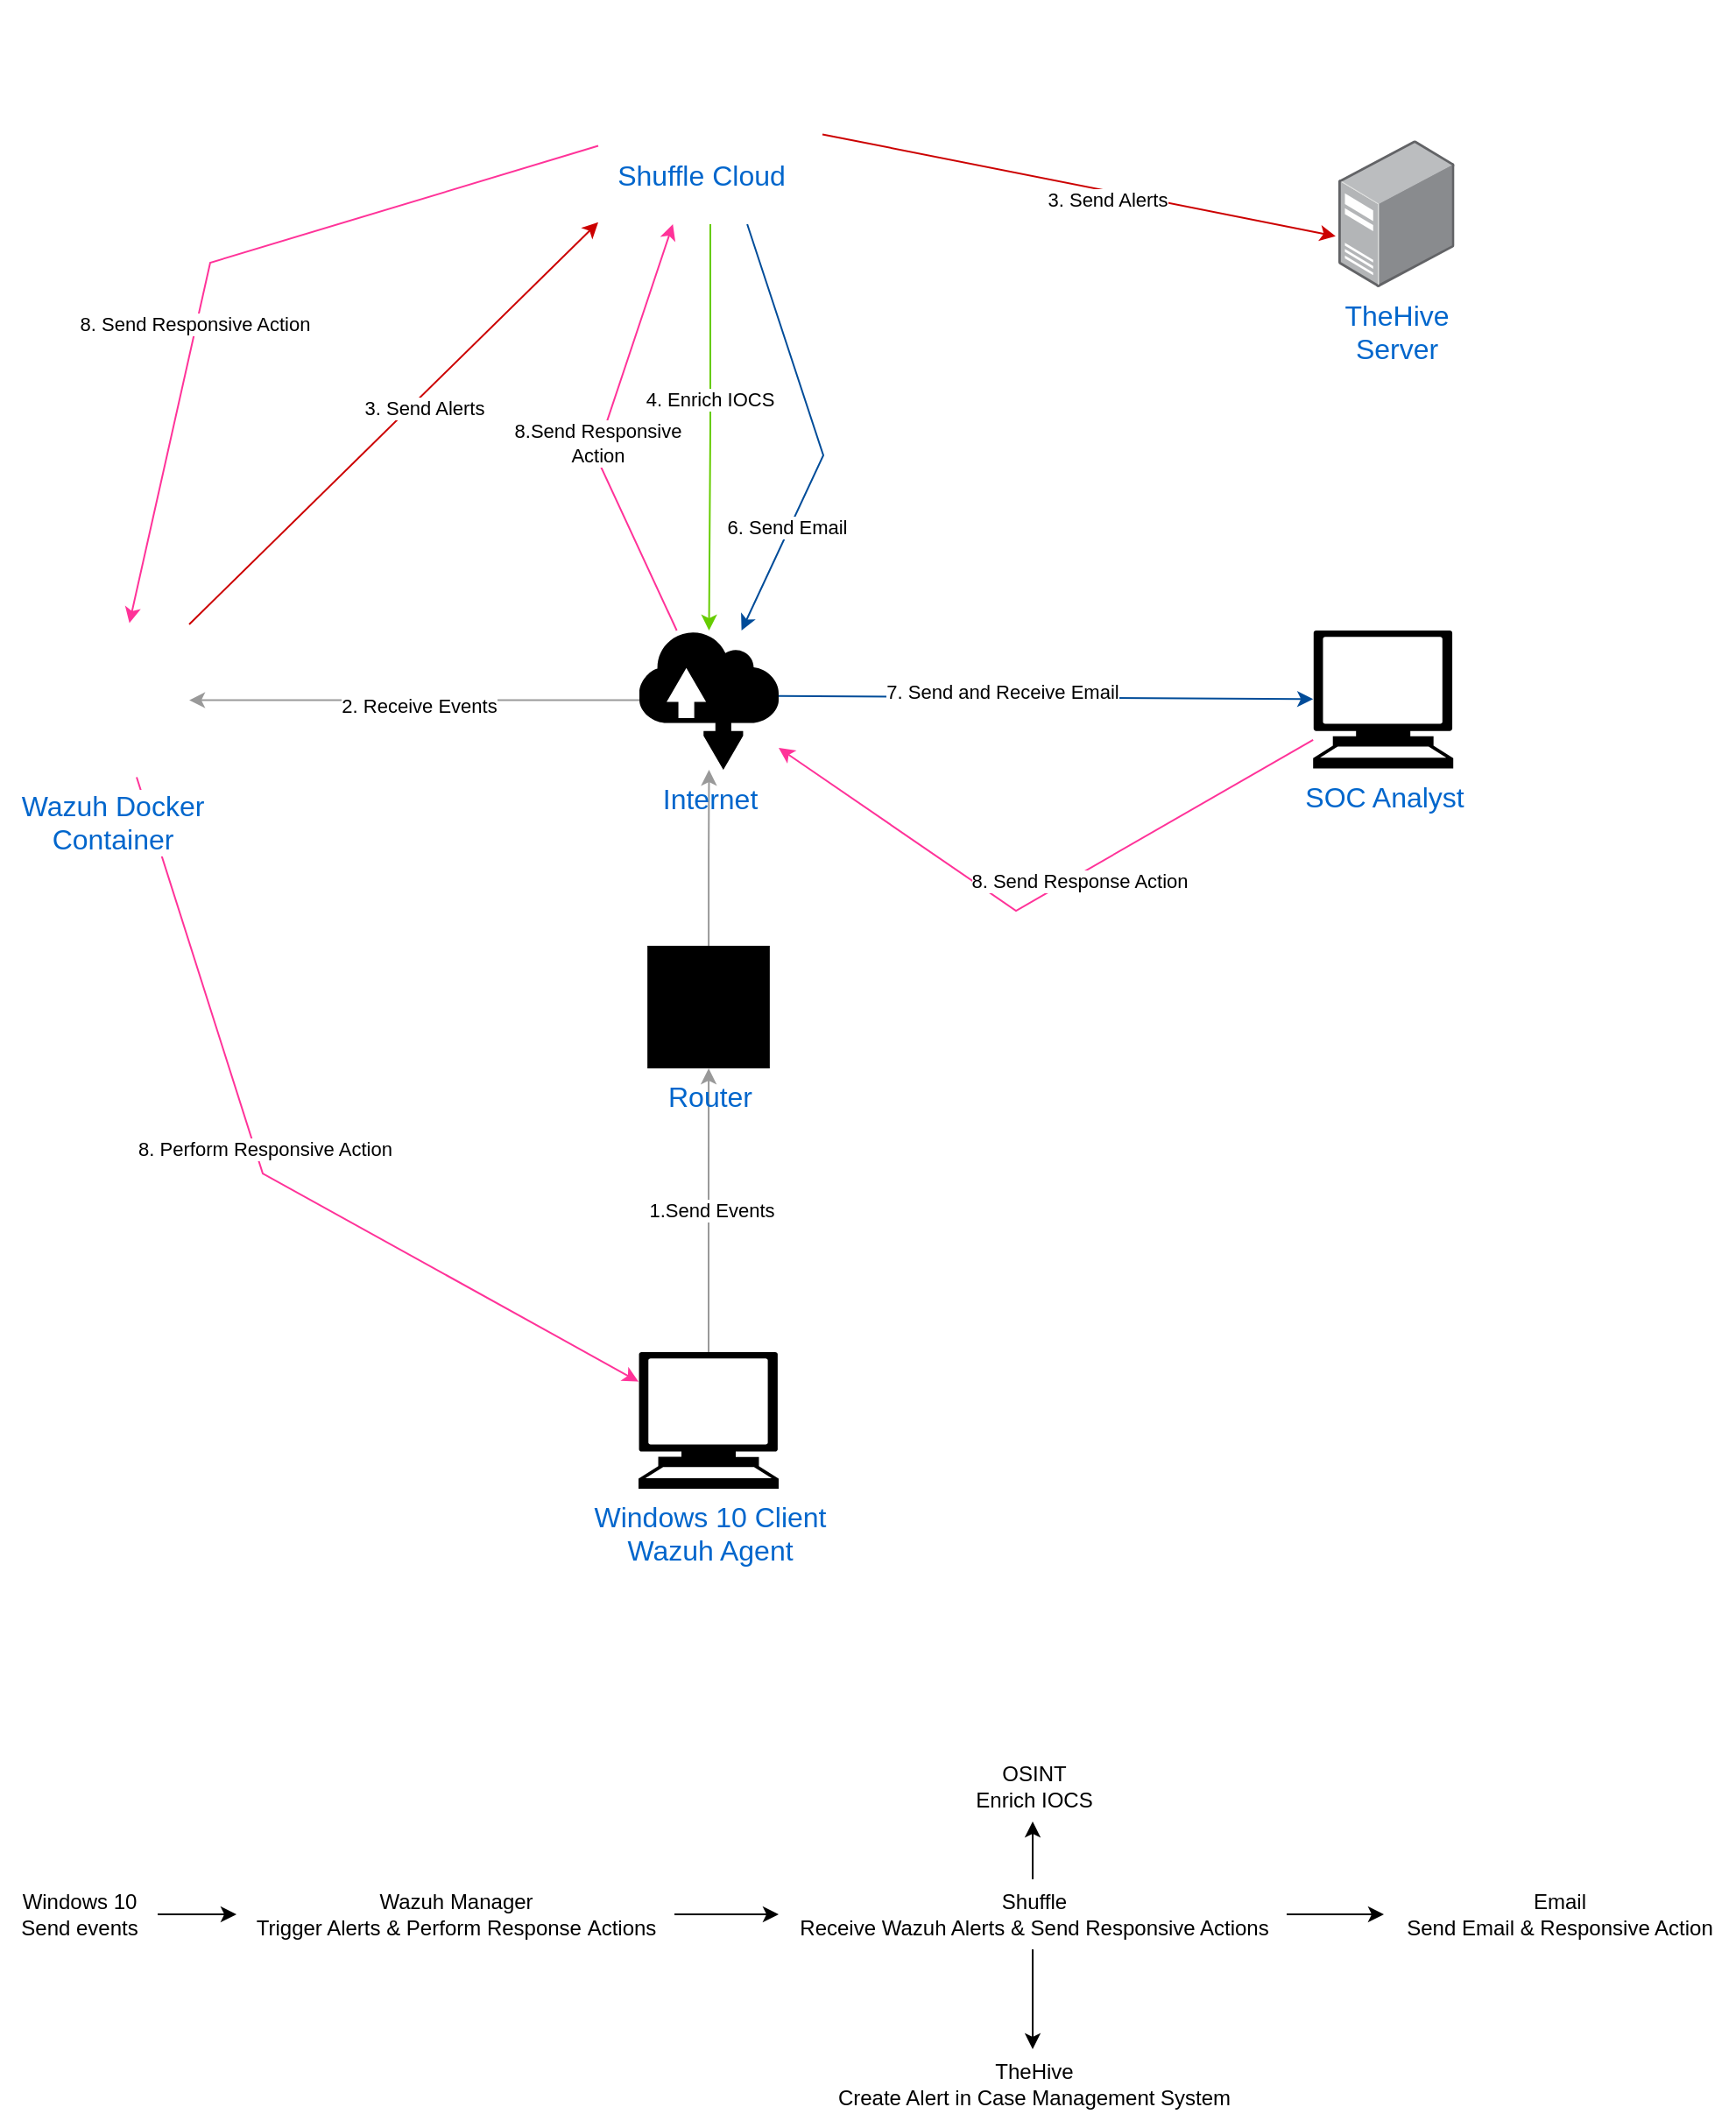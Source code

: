 <mxfile version="26.0.14">
  <diagram name="Page-1" id="BD34WWjabv434RT4bymT">
    <mxGraphModel dx="1434" dy="1886" grid="1" gridSize="10" guides="1" tooltips="1" connect="1" arrows="1" fold="1" page="1" pageScale="1" pageWidth="850" pageHeight="1100" math="0" shadow="0">
      <root>
        <mxCell id="0" />
        <mxCell id="1" parent="0" />
        <mxCell id="uMUd2mh9hgz1i7TkNqJM-9" value="" style="edgeStyle=orthogonalEdgeStyle;rounded=0;orthogonalLoop=1;jettySize=auto;html=1;startArrow=none;startFill=0;fillColor=#bac8d3;strokeColor=#999999;" parent="1" source="lCO3NbEjjlJhZ-IC5igI-14" target="uMUd2mh9hgz1i7TkNqJM-3" edge="1">
          <mxGeometry relative="1" as="geometry">
            <mxPoint x="425" y="470" as="sourcePoint" />
          </mxGeometry>
        </mxCell>
        <mxCell id="uMUd2mh9hgz1i7TkNqJM-21" value="1.Send Events" style="edgeLabel;html=1;align=center;verticalAlign=middle;resizable=0;points=[];" parent="uMUd2mh9hgz1i7TkNqJM-9" vertex="1" connectable="0">
          <mxGeometry x="0.002" y="-1" relative="1" as="geometry">
            <mxPoint as="offset" />
          </mxGeometry>
        </mxCell>
        <mxCell id="uMUd2mh9hgz1i7TkNqJM-10" value="" style="edgeStyle=orthogonalEdgeStyle;rounded=0;orthogonalLoop=1;jettySize=auto;html=1;strokeColor=#999999;" parent="1" source="uMUd2mh9hgz1i7TkNqJM-3" target="uMUd2mh9hgz1i7TkNqJM-4" edge="1">
          <mxGeometry relative="1" as="geometry" />
        </mxCell>
        <mxCell id="uMUd2mh9hgz1i7TkNqJM-3" value="&lt;font style=&quot;color: rgb(0, 102, 204); font-size: 16px;&quot;&gt;Router&lt;/font&gt;" style="sketch=0;verticalLabelPosition=bottom;sketch=0;aspect=fixed;html=1;verticalAlign=top;strokeColor=none;fillColor=#000000;align=center;outlineConnect=0;pointerEvents=1;shape=mxgraph.citrix2.wifi_router;" parent="1" vertex="1">
          <mxGeometry x="389.57" y="240" width="69.86" height="70" as="geometry" />
        </mxCell>
        <mxCell id="uMUd2mh9hgz1i7TkNqJM-11" value="" style="edgeStyle=orthogonalEdgeStyle;rounded=0;orthogonalLoop=1;jettySize=auto;html=1;strokeColor=#999999;" parent="1" source="uMUd2mh9hgz1i7TkNqJM-4" target="lCO3NbEjjlJhZ-IC5igI-6" edge="1">
          <mxGeometry relative="1" as="geometry">
            <mxPoint x="119.5" y="99.75" as="targetPoint" />
          </mxGeometry>
        </mxCell>
        <mxCell id="uMUd2mh9hgz1i7TkNqJM-13" value="2. Receive Events" style="edgeLabel;html=1;align=center;verticalAlign=middle;resizable=0;points=[];" parent="uMUd2mh9hgz1i7TkNqJM-11" vertex="1" connectable="0">
          <mxGeometry x="-0.02" y="3" relative="1" as="geometry">
            <mxPoint as="offset" />
          </mxGeometry>
        </mxCell>
        <mxCell id="uMUd2mh9hgz1i7TkNqJM-31" style="rounded=0;orthogonalLoop=1;jettySize=auto;html=1;strokeColor=#FF3399;" parent="1" source="uMUd2mh9hgz1i7TkNqJM-4" target="lCO3NbEjjlJhZ-IC5igI-16" edge="1">
          <mxGeometry relative="1" as="geometry">
            <Array as="points">
              <mxPoint x="360" y="-40" />
            </Array>
            <mxPoint x="407.026" y="-124" as="targetPoint" />
          </mxGeometry>
        </mxCell>
        <mxCell id="lCO3NbEjjlJhZ-IC5igI-11" value="8.Send Responsive&lt;div&gt;Action&lt;/div&gt;" style="edgeLabel;html=1;align=center;verticalAlign=middle;resizable=0;points=[];" vertex="1" connectable="0" parent="uMUd2mh9hgz1i7TkNqJM-31">
          <mxGeometry x="-0.063" y="2" relative="1" as="geometry">
            <mxPoint as="offset" />
          </mxGeometry>
        </mxCell>
        <mxCell id="uMUd2mh9hgz1i7TkNqJM-4" value="&lt;font style=&quot;color: rgb(0, 102, 204); font-size: 16px;&quot;&gt;Internet&lt;/font&gt;" style="outlineConnect=0;dashed=0;verticalLabelPosition=bottom;verticalAlign=top;align=center;html=1;shape=mxgraph.aws3.internet;fillColor=#000000;strokeColor=#10739e;" parent="1" vertex="1">
          <mxGeometry x="385" y="60" width="79.5" height="79.5" as="geometry" />
        </mxCell>
        <mxCell id="uMUd2mh9hgz1i7TkNqJM-16" style="rounded=0;orthogonalLoop=1;jettySize=auto;html=1;strokeColor=#CC0000;" parent="1" source="lCO3NbEjjlJhZ-IC5igI-6" target="lCO3NbEjjlJhZ-IC5igI-16" edge="1">
          <mxGeometry relative="1" as="geometry">
            <mxPoint x="119.5" y="68.641" as="sourcePoint" />
            <mxPoint x="394" y="-133.317" as="targetPoint" />
          </mxGeometry>
        </mxCell>
        <mxCell id="uMUd2mh9hgz1i7TkNqJM-17" value="3. Send Alerts" style="edgeLabel;html=1;align=center;verticalAlign=middle;resizable=0;points=[];" parent="uMUd2mh9hgz1i7TkNqJM-16" vertex="1" connectable="0">
          <mxGeometry x="0.113" y="-5" relative="1" as="geometry">
            <mxPoint as="offset" />
          </mxGeometry>
        </mxCell>
        <mxCell id="uMUd2mh9hgz1i7TkNqJM-34" style="rounded=0;orthogonalLoop=1;jettySize=auto;html=1;strokeColor=#FF3399;" parent="1" source="lCO3NbEjjlJhZ-IC5igI-6" target="lCO3NbEjjlJhZ-IC5igI-14" edge="1">
          <mxGeometry relative="1" as="geometry">
            <Array as="points">
              <mxPoint x="170" y="370" />
            </Array>
            <mxPoint x="140" y="120.0" as="sourcePoint" />
            <mxPoint x="375" y="478.529" as="targetPoint" />
          </mxGeometry>
        </mxCell>
        <mxCell id="uMUd2mh9hgz1i7TkNqJM-35" value="8. Perform Responsive Action" style="edgeLabel;html=1;align=center;verticalAlign=middle;resizable=0;points=[];" parent="uMUd2mh9hgz1i7TkNqJM-34" vertex="1" connectable="0">
          <mxGeometry x="-0.072" y="5" relative="1" as="geometry">
            <mxPoint as="offset" />
          </mxGeometry>
        </mxCell>
        <mxCell id="uMUd2mh9hgz1i7TkNqJM-18" style="edgeStyle=orthogonalEdgeStyle;rounded=0;orthogonalLoop=1;jettySize=auto;html=1;strokeColor=#66CC00;" parent="1" source="lCO3NbEjjlJhZ-IC5igI-16" target="uMUd2mh9hgz1i7TkNqJM-4" edge="1">
          <mxGeometry relative="1" as="geometry">
            <mxPoint x="425.5" y="-124" as="sourcePoint" />
            <mxPoint x="425" y="70" as="targetPoint" />
          </mxGeometry>
        </mxCell>
        <mxCell id="uMUd2mh9hgz1i7TkNqJM-19" value="4. Enrich IOCS" style="edgeLabel;html=1;align=center;verticalAlign=middle;resizable=0;points=[];" parent="uMUd2mh9hgz1i7TkNqJM-18" vertex="1" connectable="0">
          <mxGeometry x="-0.146" y="-1" relative="1" as="geometry">
            <mxPoint as="offset" />
          </mxGeometry>
        </mxCell>
        <mxCell id="uMUd2mh9hgz1i7TkNqJM-25" style="rounded=0;orthogonalLoop=1;jettySize=auto;html=1;strokeColor=#004C99;" parent="1" source="lCO3NbEjjlJhZ-IC5igI-16" target="uMUd2mh9hgz1i7TkNqJM-4" edge="1">
          <mxGeometry relative="1" as="geometry">
            <mxPoint x="530" y="80" as="targetPoint" />
            <mxPoint x="443.692" y="-124" as="sourcePoint" />
            <Array as="points">
              <mxPoint x="490" y="-40" />
            </Array>
          </mxGeometry>
        </mxCell>
        <mxCell id="uMUd2mh9hgz1i7TkNqJM-26" value="6. Send Email" style="edgeLabel;html=1;align=center;verticalAlign=middle;resizable=0;points=[];" parent="uMUd2mh9hgz1i7TkNqJM-25" vertex="1" connectable="0">
          <mxGeometry x="0.484" y="-2" relative="1" as="geometry">
            <mxPoint as="offset" />
          </mxGeometry>
        </mxCell>
        <mxCell id="uMUd2mh9hgz1i7TkNqJM-32" style="rounded=0;orthogonalLoop=1;jettySize=auto;html=1;strokeColor=#FF3399;" parent="1" source="lCO3NbEjjlJhZ-IC5igI-16" target="lCO3NbEjjlJhZ-IC5igI-6" edge="1">
          <mxGeometry relative="1" as="geometry">
            <mxPoint x="394" y="-156.228" as="sourcePoint" />
            <mxPoint x="79.8" y="60" as="targetPoint" />
            <Array as="points">
              <mxPoint x="140" y="-150" />
            </Array>
          </mxGeometry>
        </mxCell>
        <mxCell id="uMUd2mh9hgz1i7TkNqJM-33" value="8. Send Responsive Action" style="edgeLabel;html=1;align=center;verticalAlign=middle;resizable=0;points=[];" parent="uMUd2mh9hgz1i7TkNqJM-32" vertex="1" connectable="0">
          <mxGeometry x="0.209" y="-1" relative="1" as="geometry">
            <mxPoint as="offset" />
          </mxGeometry>
        </mxCell>
        <mxCell id="uMUd2mh9hgz1i7TkNqJM-29" style="rounded=0;orthogonalLoop=1;jettySize=auto;html=1;strokeColor=#FF3399;" parent="1" source="lCO3NbEjjlJhZ-IC5igI-15" target="uMUd2mh9hgz1i7TkNqJM-4" edge="1">
          <mxGeometry relative="1" as="geometry">
            <Array as="points">
              <mxPoint x="600" y="220" />
            </Array>
            <mxPoint x="749.6" y="129.873" as="sourcePoint" />
          </mxGeometry>
        </mxCell>
        <mxCell id="uMUd2mh9hgz1i7TkNqJM-30" value="8. Send Response Action" style="edgeLabel;html=1;align=center;verticalAlign=middle;resizable=0;points=[];" parent="uMUd2mh9hgz1i7TkNqJM-29" vertex="1" connectable="0">
          <mxGeometry x="-0.13" y="3" relative="1" as="geometry">
            <mxPoint as="offset" />
          </mxGeometry>
        </mxCell>
        <mxCell id="uMUd2mh9hgz1i7TkNqJM-27" style="rounded=0;orthogonalLoop=1;jettySize=auto;html=1;entryX=1;entryY=0.47;entryDx=0;entryDy=0;entryPerimeter=0;strokeColor=#004C99;startArrow=classic;startFill=1;endArrow=none;endFill=1;" parent="1" source="lCO3NbEjjlJhZ-IC5igI-15" target="uMUd2mh9hgz1i7TkNqJM-4" edge="1">
          <mxGeometry relative="1" as="geometry">
            <mxPoint x="749.6" y="99.394" as="sourcePoint" />
          </mxGeometry>
        </mxCell>
        <mxCell id="uMUd2mh9hgz1i7TkNqJM-28" value="7. Send and Receive Email" style="edgeLabel;html=1;align=center;verticalAlign=middle;resizable=0;points=[];" parent="uMUd2mh9hgz1i7TkNqJM-27" vertex="1" connectable="0">
          <mxGeometry x="0.166" y="-3" relative="1" as="geometry">
            <mxPoint as="offset" />
          </mxGeometry>
        </mxCell>
        <mxCell id="uMUd2mh9hgz1i7TkNqJM-37" style="edgeStyle=orthogonalEdgeStyle;rounded=0;orthogonalLoop=1;jettySize=auto;html=1;" parent="1" source="uMUd2mh9hgz1i7TkNqJM-36" target="uMUd2mh9hgz1i7TkNqJM-38" edge="1">
          <mxGeometry relative="1" as="geometry">
            <mxPoint x="250" y="793" as="targetPoint" />
          </mxGeometry>
        </mxCell>
        <mxCell id="uMUd2mh9hgz1i7TkNqJM-36" value="Windows 10&lt;div&gt;Send events&lt;/div&gt;" style="text;html=1;align=center;verticalAlign=middle;resizable=0;points=[];autosize=1;strokeColor=none;fillColor=none;" parent="1" vertex="1">
          <mxGeometry x="20" y="773" width="90" height="40" as="geometry" />
        </mxCell>
        <mxCell id="uMUd2mh9hgz1i7TkNqJM-40" style="edgeStyle=orthogonalEdgeStyle;rounded=0;orthogonalLoop=1;jettySize=auto;html=1;" parent="1" source="uMUd2mh9hgz1i7TkNqJM-38" target="uMUd2mh9hgz1i7TkNqJM-39" edge="1">
          <mxGeometry relative="1" as="geometry" />
        </mxCell>
        <mxCell id="uMUd2mh9hgz1i7TkNqJM-38" value="Wazuh Manager&lt;div&gt;Trigger Alerts&amp;nbsp;&lt;span style=&quot;background-color: transparent; color: light-dark(rgb(0, 0, 0), rgb(255, 255, 255));&quot;&gt;&amp;amp; Perform Response&amp;nbsp;&lt;/span&gt;&lt;span style=&quot;background-color: transparent; color: light-dark(rgb(0, 0, 0), rgb(255, 255, 255));&quot;&gt;Actions&lt;/span&gt;&lt;/div&gt;" style="text;html=1;align=center;verticalAlign=middle;resizable=0;points=[];autosize=1;strokeColor=none;fillColor=none;" parent="1" vertex="1">
          <mxGeometry x="155" y="773" width="250" height="40" as="geometry" />
        </mxCell>
        <mxCell id="uMUd2mh9hgz1i7TkNqJM-42" style="edgeStyle=orthogonalEdgeStyle;rounded=0;orthogonalLoop=1;jettySize=auto;html=1;" parent="1" source="uMUd2mh9hgz1i7TkNqJM-39" target="uMUd2mh9hgz1i7TkNqJM-41" edge="1">
          <mxGeometry relative="1" as="geometry" />
        </mxCell>
        <mxCell id="uMUd2mh9hgz1i7TkNqJM-46" style="edgeStyle=orthogonalEdgeStyle;rounded=0;orthogonalLoop=1;jettySize=auto;html=1;" parent="1" source="uMUd2mh9hgz1i7TkNqJM-39" target="uMUd2mh9hgz1i7TkNqJM-44" edge="1">
          <mxGeometry relative="1" as="geometry" />
        </mxCell>
        <mxCell id="uMUd2mh9hgz1i7TkNqJM-48" style="edgeStyle=orthogonalEdgeStyle;rounded=0;orthogonalLoop=1;jettySize=auto;html=1;" parent="1" source="uMUd2mh9hgz1i7TkNqJM-39" target="uMUd2mh9hgz1i7TkNqJM-47" edge="1">
          <mxGeometry relative="1" as="geometry" />
        </mxCell>
        <mxCell id="uMUd2mh9hgz1i7TkNqJM-39" value="Shuffle&lt;div&gt;Receive Wazuh Alerts&amp;nbsp;&lt;span style=&quot;background-color: transparent; color: light-dark(rgb(0, 0, 0), rgb(255, 255, 255));&quot;&gt;&amp;amp; Send Responsive Actions&lt;/span&gt;&lt;/div&gt;" style="text;html=1;align=center;verticalAlign=middle;resizable=0;points=[];autosize=1;strokeColor=none;fillColor=none;" parent="1" vertex="1">
          <mxGeometry x="464.5" y="773" width="290" height="40" as="geometry" />
        </mxCell>
        <mxCell id="uMUd2mh9hgz1i7TkNqJM-41" value="OSINT&lt;div&gt;Enrich IOCS&lt;/div&gt;" style="text;html=1;align=center;verticalAlign=middle;resizable=0;points=[];autosize=1;strokeColor=none;fillColor=none;" parent="1" vertex="1">
          <mxGeometry x="564.5" y="700" width="90" height="40" as="geometry" />
        </mxCell>
        <mxCell id="uMUd2mh9hgz1i7TkNqJM-44" value="TheHive&lt;div&gt;Create Alert in Case Management System&lt;/div&gt;" style="text;html=1;align=center;verticalAlign=middle;resizable=0;points=[];autosize=1;strokeColor=none;fillColor=none;" parent="1" vertex="1">
          <mxGeometry x="484.5" y="870" width="250" height="40" as="geometry" />
        </mxCell>
        <mxCell id="uMUd2mh9hgz1i7TkNqJM-47" value="Email&lt;div&gt;Send Email &amp;amp; Responsive Action&lt;/div&gt;" style="text;html=1;align=center;verticalAlign=middle;resizable=0;points=[];autosize=1;strokeColor=none;fillColor=none;" parent="1" vertex="1">
          <mxGeometry x="810" y="773" width="200" height="40" as="geometry" />
        </mxCell>
        <mxCell id="lCO3NbEjjlJhZ-IC5igI-6" value="&lt;font style=&quot;color: rgb(0, 102, 204);&quot;&gt;Wazuh Docker&lt;/font&gt;&lt;div&gt;&lt;font style=&quot;color: rgb(0, 102, 204);&quot;&gt;Container&lt;/font&gt;&lt;/div&gt;" style="shape=image;html=1;verticalAlign=top;verticalLabelPosition=bottom;labelBackgroundColor=#ffffff;imageAspect=0;aspect=fixed;image=https://cdn1.iconfinder.com/data/icons/ionicons-fill-vol-2/512/logo-docker-128.png;fontSize=16;" vertex="1" parent="1">
          <mxGeometry x="40" y="55.75" width="88" height="88" as="geometry" />
        </mxCell>
        <mxCell id="lCO3NbEjjlJhZ-IC5igI-8" value="&lt;font style=&quot;font-size: 16px; color: rgb(0, 102, 204);&quot;&gt;TheHive&lt;/font&gt;&lt;div&gt;&lt;font style=&quot;font-size: 16px; color: rgb(0, 102, 204);&quot;&gt;Server&lt;/font&gt;&lt;/div&gt;" style="image;points=[];aspect=fixed;html=1;align=center;shadow=0;dashed=0;image=img/lib/allied_telesis/computer_and_terminals/Server_Desktop.svg;fontColor=default;" vertex="1" parent="1">
          <mxGeometry x="784" y="-220" width="66.27" height="84" as="geometry" />
        </mxCell>
        <mxCell id="lCO3NbEjjlJhZ-IC5igI-9" style="rounded=0;orthogonalLoop=1;jettySize=auto;html=1;strokeColor=#CC0000;entryX=-0.023;entryY=0.653;entryDx=0;entryDy=0;entryPerimeter=0;" edge="1" parent="1" source="lCO3NbEjjlJhZ-IC5igI-16" target="lCO3NbEjjlJhZ-IC5igI-8">
          <mxGeometry relative="1" as="geometry">
            <mxPoint x="457" y="-156.659" as="sourcePoint" />
            <mxPoint x="670" y="-20" as="targetPoint" />
          </mxGeometry>
        </mxCell>
        <mxCell id="lCO3NbEjjlJhZ-IC5igI-10" value="3. Send Alerts" style="edgeLabel;html=1;align=center;verticalAlign=middle;resizable=0;points=[];" vertex="1" connectable="0" parent="lCO3NbEjjlJhZ-IC5igI-9">
          <mxGeometry x="0.113" y="-5" relative="1" as="geometry">
            <mxPoint as="offset" />
          </mxGeometry>
        </mxCell>
        <mxCell id="lCO3NbEjjlJhZ-IC5igI-14" value="&lt;span style=&quot;color: rgb(0, 102, 204);&quot;&gt;&lt;font style=&quot;font-size: 16px;&quot;&gt;Windows 10 Client&lt;/font&gt;&lt;/span&gt;&lt;div style=&quot;color: rgb(0, 102, 204);&quot;&gt;&lt;font style=&quot;font-size: 16px;&quot;&gt;Wazuh Agent&lt;/font&gt;&lt;/div&gt;" style="shape=mxgraph.signs.tech.computer;html=1;pointerEvents=1;fillColor=#000000;strokeColor=none;verticalLabelPosition=bottom;verticalAlign=top;align=center;" vertex="1" parent="1">
          <mxGeometry x="384.5" y="472" width="80" height="78" as="geometry" />
        </mxCell>
        <mxCell id="lCO3NbEjjlJhZ-IC5igI-15" value="&lt;span style=&quot;color: rgb(0, 102, 204);&quot;&gt;&lt;font style=&quot;font-size: 16px;&quot;&gt;SOC Analyst&lt;/font&gt;&lt;/span&gt;" style="shape=mxgraph.signs.tech.computer;html=1;pointerEvents=1;fillColor=#000000;strokeColor=none;verticalLabelPosition=bottom;verticalAlign=top;align=center;" vertex="1" parent="1">
          <mxGeometry x="769.6" y="60" width="80" height="78.75" as="geometry" />
        </mxCell>
        <mxCell id="lCO3NbEjjlJhZ-IC5igI-16" value="" style="shape=image;verticalAlign=top;verticalLabelPosition=bottom;labelBackgroundColor=#ffffff;imageAspect=0;aspect=fixed;image=https://cdn0.iconfinder.com/data/icons/google-material-design-3-0/48/ic_http_48px-128.png;fontFamily=Helvetica;html=1;fontColor=#0066CC;fontSize=20;" vertex="1" parent="1">
          <mxGeometry x="361.5" y="-300" width="128" height="128" as="geometry" />
        </mxCell>
        <mxCell id="lCO3NbEjjlJhZ-IC5igI-17" value="&lt;font style=&quot;color: rgb(0, 102, 204); font-size: 16px;&quot;&gt;Shuffle Cloud&lt;/font&gt;" style="text;html=1;align=center;verticalAlign=middle;resizable=0;points=[];autosize=1;strokeColor=none;fillColor=none;" vertex="1" parent="1">
          <mxGeometry x="359.5" y="-215" width="120" height="30" as="geometry" />
        </mxCell>
      </root>
    </mxGraphModel>
  </diagram>
</mxfile>
